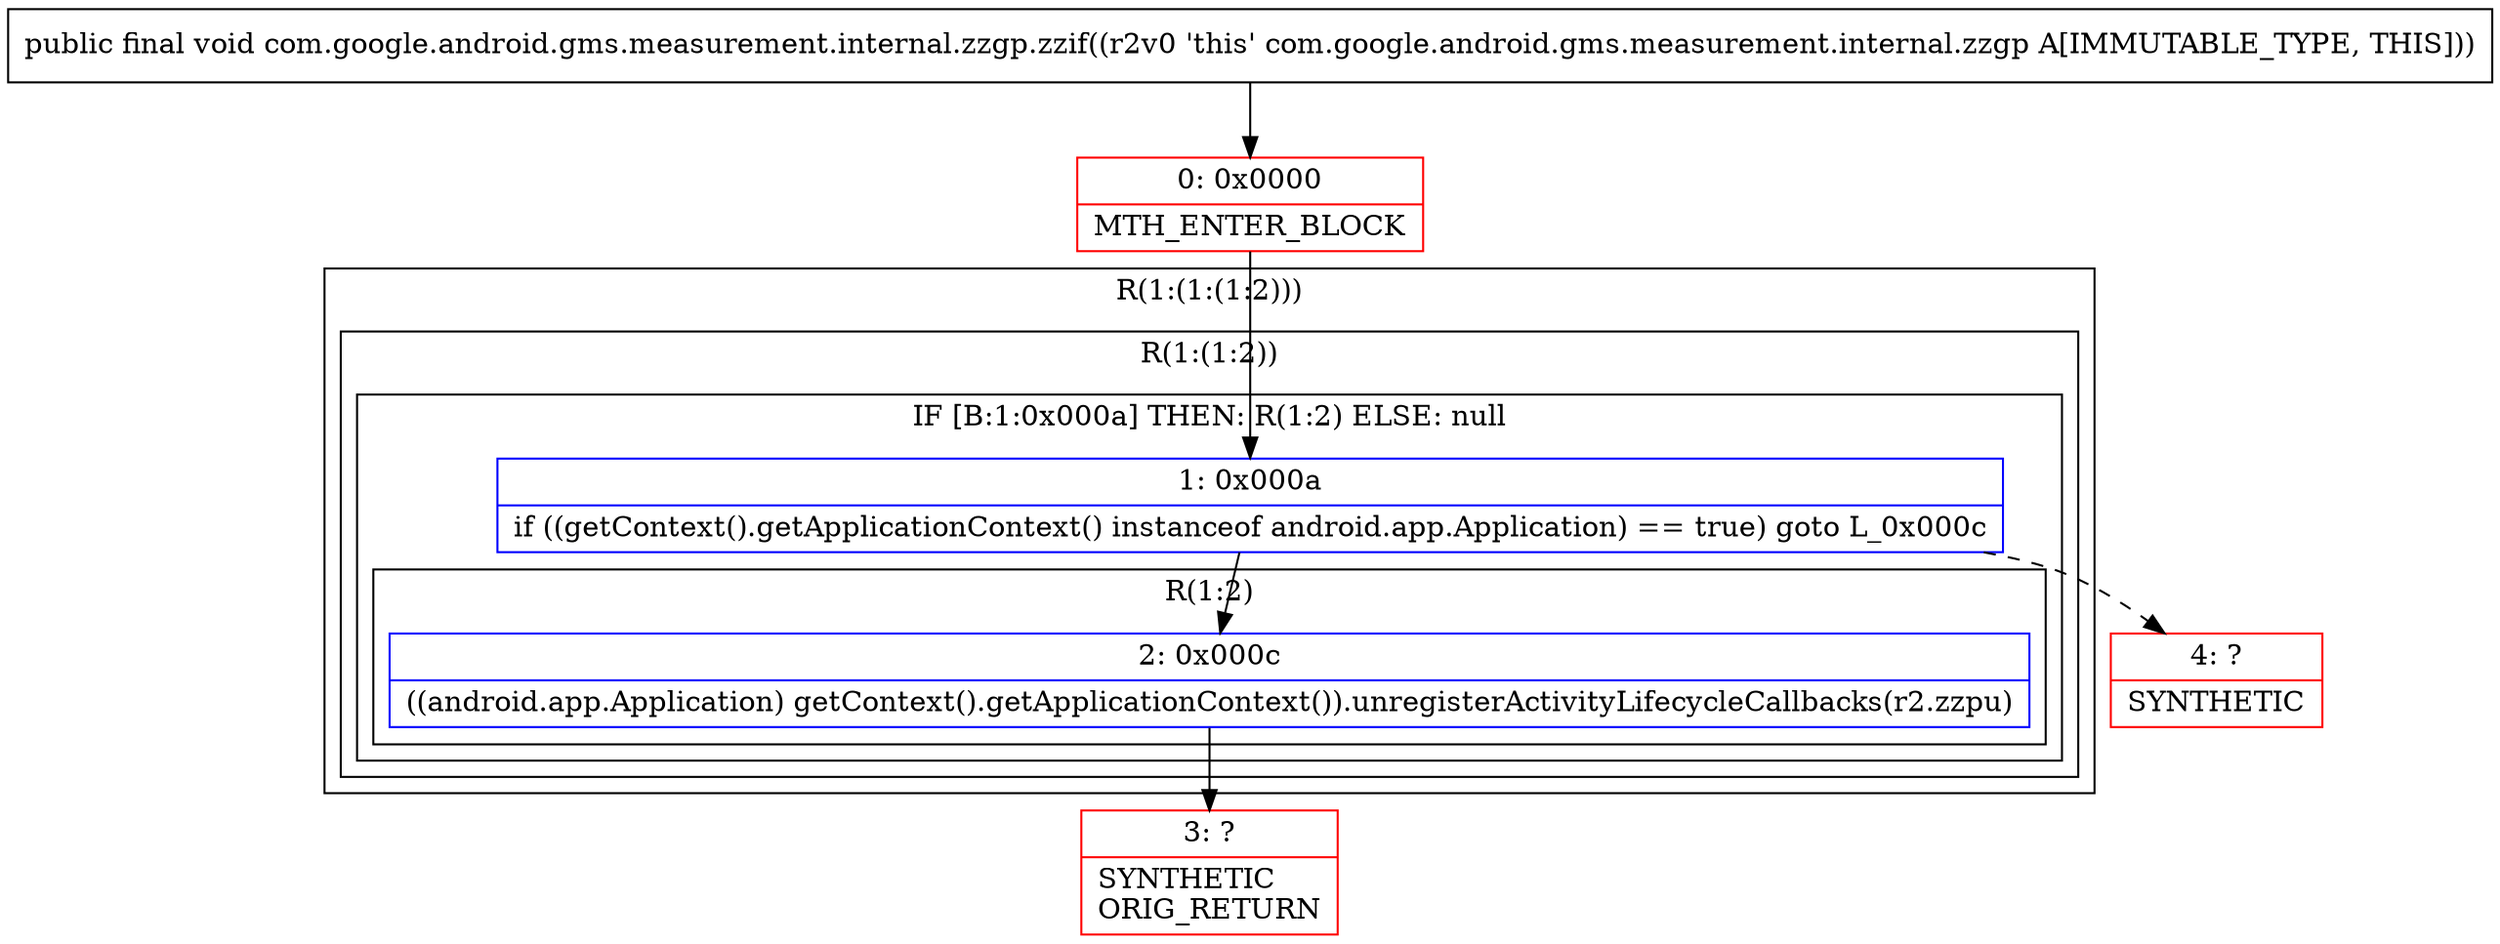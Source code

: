 digraph "CFG forcom.google.android.gms.measurement.internal.zzgp.zzif()V" {
subgraph cluster_Region_2079622348 {
label = "R(1:(1:(1:2)))";
node [shape=record,color=blue];
subgraph cluster_Region_2038846747 {
label = "R(1:(1:2))";
node [shape=record,color=blue];
subgraph cluster_IfRegion_1490490033 {
label = "IF [B:1:0x000a] THEN: R(1:2) ELSE: null";
node [shape=record,color=blue];
Node_1 [shape=record,label="{1\:\ 0x000a|if ((getContext().getApplicationContext() instanceof android.app.Application) == true) goto L_0x000c\l}"];
subgraph cluster_Region_1331204294 {
label = "R(1:2)";
node [shape=record,color=blue];
Node_2 [shape=record,label="{2\:\ 0x000c|((android.app.Application) getContext().getApplicationContext()).unregisterActivityLifecycleCallbacks(r2.zzpu)\l}"];
}
}
}
}
Node_0 [shape=record,color=red,label="{0\:\ 0x0000|MTH_ENTER_BLOCK\l}"];
Node_3 [shape=record,color=red,label="{3\:\ ?|SYNTHETIC\lORIG_RETURN\l}"];
Node_4 [shape=record,color=red,label="{4\:\ ?|SYNTHETIC\l}"];
MethodNode[shape=record,label="{public final void com.google.android.gms.measurement.internal.zzgp.zzif((r2v0 'this' com.google.android.gms.measurement.internal.zzgp A[IMMUTABLE_TYPE, THIS])) }"];
MethodNode -> Node_0;
Node_1 -> Node_2;
Node_1 -> Node_4[style=dashed];
Node_2 -> Node_3;
Node_0 -> Node_1;
}

